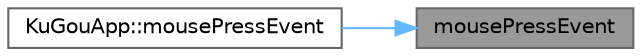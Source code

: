 digraph "mousePressEvent"
{
 // LATEX_PDF_SIZE
  bgcolor="transparent";
  edge [fontname=Helvetica,fontsize=10,labelfontname=Helvetica,labelfontsize=10];
  node [fontname=Helvetica,fontsize=10,shape=box,height=0.2,width=0.4];
  rankdir="RL";
  Node1 [id="Node000001",label="mousePressEvent",height=0.2,width=0.4,color="gray40", fillcolor="grey60", style="filled", fontcolor="black",tooltip="重写鼠标按下事件，处理窗口拖动和拉伸"];
  Node1 -> Node2 [id="edge1_Node000001_Node000002",dir="back",color="steelblue1",style="solid",tooltip=" "];
  Node2 [id="Node000002",label="KuGouApp::mousePressEvent",height=0.2,width=0.4,color="grey40", fillcolor="white", style="filled",URL="$class_ku_gou_app.html#a1d503cae5c70e07ca4abd92e9c9108b3",tooltip="鼠标按下事件"];
}
